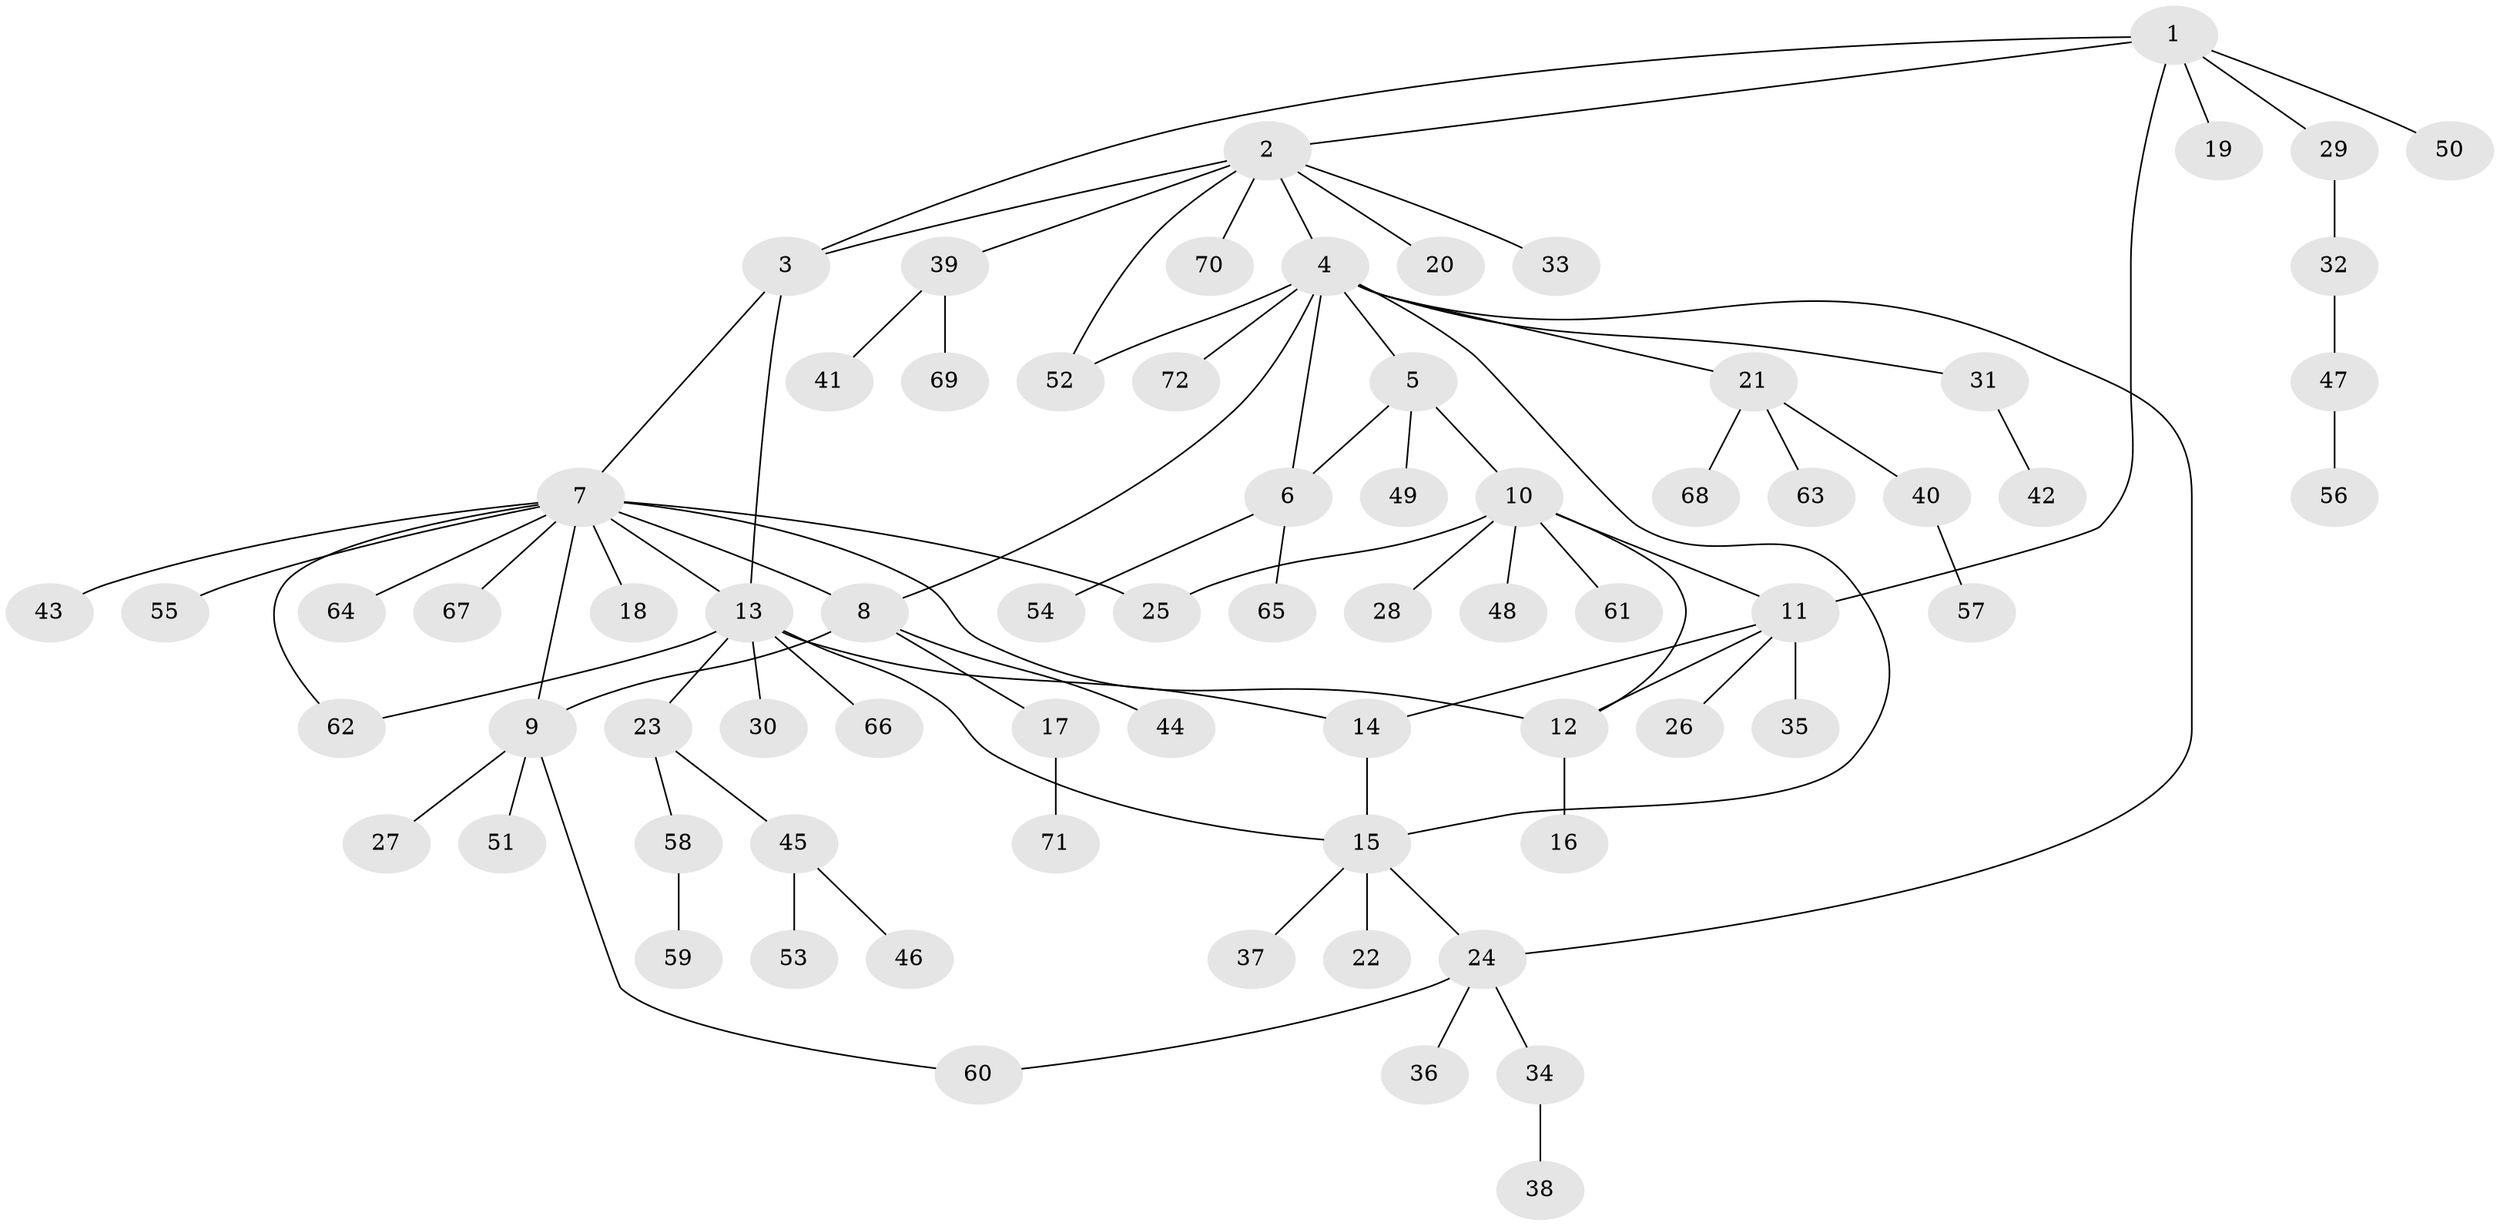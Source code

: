 // Generated by graph-tools (version 1.1) at 2025/02/03/09/25 03:02:34]
// undirected, 72 vertices, 87 edges
graph export_dot {
graph [start="1"]
  node [color=gray90,style=filled];
  1;
  2;
  3;
  4;
  5;
  6;
  7;
  8;
  9;
  10;
  11;
  12;
  13;
  14;
  15;
  16;
  17;
  18;
  19;
  20;
  21;
  22;
  23;
  24;
  25;
  26;
  27;
  28;
  29;
  30;
  31;
  32;
  33;
  34;
  35;
  36;
  37;
  38;
  39;
  40;
  41;
  42;
  43;
  44;
  45;
  46;
  47;
  48;
  49;
  50;
  51;
  52;
  53;
  54;
  55;
  56;
  57;
  58;
  59;
  60;
  61;
  62;
  63;
  64;
  65;
  66;
  67;
  68;
  69;
  70;
  71;
  72;
  1 -- 2;
  1 -- 3;
  1 -- 11;
  1 -- 19;
  1 -- 29;
  1 -- 50;
  2 -- 3;
  2 -- 4;
  2 -- 20;
  2 -- 33;
  2 -- 39;
  2 -- 52;
  2 -- 70;
  3 -- 7;
  3 -- 13;
  4 -- 5;
  4 -- 6;
  4 -- 8;
  4 -- 15;
  4 -- 21;
  4 -- 24;
  4 -- 31;
  4 -- 52;
  4 -- 72;
  5 -- 6;
  5 -- 10;
  5 -- 49;
  6 -- 54;
  6 -- 65;
  7 -- 8;
  7 -- 9;
  7 -- 12;
  7 -- 13;
  7 -- 18;
  7 -- 25;
  7 -- 43;
  7 -- 55;
  7 -- 62;
  7 -- 64;
  7 -- 67;
  8 -- 9;
  8 -- 17;
  8 -- 44;
  9 -- 27;
  9 -- 51;
  9 -- 60;
  10 -- 11;
  10 -- 12;
  10 -- 25;
  10 -- 28;
  10 -- 48;
  10 -- 61;
  11 -- 12;
  11 -- 14;
  11 -- 26;
  11 -- 35;
  12 -- 16;
  13 -- 14;
  13 -- 15;
  13 -- 23;
  13 -- 30;
  13 -- 62;
  13 -- 66;
  14 -- 15;
  15 -- 22;
  15 -- 24;
  15 -- 37;
  17 -- 71;
  21 -- 40;
  21 -- 63;
  21 -- 68;
  23 -- 45;
  23 -- 58;
  24 -- 34;
  24 -- 36;
  24 -- 60;
  29 -- 32;
  31 -- 42;
  32 -- 47;
  34 -- 38;
  39 -- 41;
  39 -- 69;
  40 -- 57;
  45 -- 46;
  45 -- 53;
  47 -- 56;
  58 -- 59;
}
